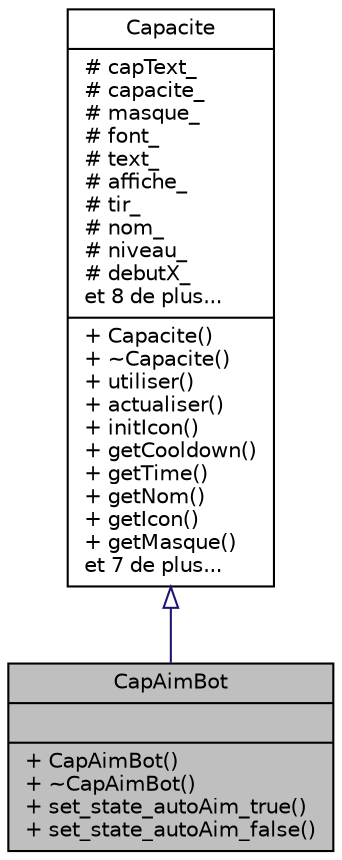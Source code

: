 digraph "CapAimBot"
{
 // INTERACTIVE_SVG=YES
  edge [fontname="Helvetica",fontsize="10",labelfontname="Helvetica",labelfontsize="10"];
  node [fontname="Helvetica",fontsize="10",shape=record];
  Node2 [label="{CapAimBot\n||+ CapAimBot()\l+ ~CapAimBot()\l+ set_state_autoAim_true()\l+ set_state_autoAim_false()\l}",height=0.2,width=0.4,color="black", fillcolor="grey75", style="filled", fontcolor="black"];
  Node3 -> Node2 [dir="back",color="midnightblue",fontsize="10",style="solid",arrowtail="onormal",fontname="Helvetica"];
  Node3 [label="{Capacite\n|# capText_\l# capacite_\l# masque_\l# font_\l# text_\l# affiche_\l# tir_\l# nom_\l# niveau_\l# debutX_\let 8 de plus...\l|+ Capacite()\l+ ~Capacite()\l+ utiliser()\l+ actualiser()\l+ initIcon()\l+ getCooldown()\l+ getTime()\l+ getNom()\l+ getIcon()\l+ getMasque()\let 7 de plus...\l}",height=0.2,width=0.4,color="black", fillcolor="white", style="filled",URL="$class_capacite.html",tooltip="Classe abstraite qui définit la structure générale d&#39;une capacité, à faire hériter de chaque capacité..."];
}
